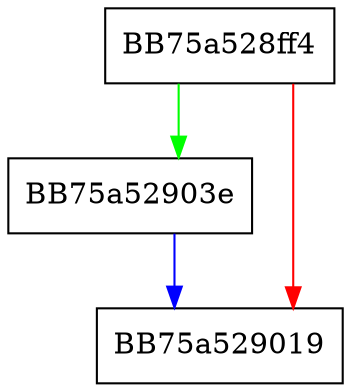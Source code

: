 digraph Analyze {
  node [shape="box"];
  graph [splines=ortho];
  BB75a528ff4 -> BB75a52903e [color="green"];
  BB75a528ff4 -> BB75a529019 [color="red"];
  BB75a52903e -> BB75a529019 [color="blue"];
}